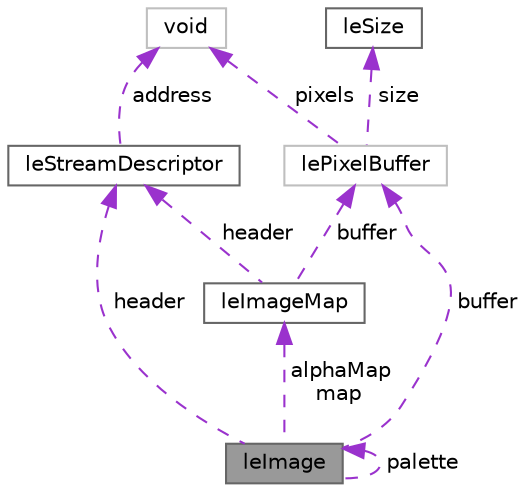 digraph "leImage"
{
 // INTERACTIVE_SVG=YES
 // LATEX_PDF_SIZE
  bgcolor="transparent";
  edge [fontname=Helvetica,fontsize=10,labelfontname=Helvetica,labelfontsize=10];
  node [fontname=Helvetica,fontsize=10,shape=box,height=0.2,width=0.4];
  Node1 [label="leImage",height=0.2,width=0.4,color="gray40", fillcolor="grey60", style="filled", fontcolor="black",tooltip=" "];
  Node2 -> Node1 [dir="back",color="darkorchid3",style="dashed",label=" header" ];
  Node2 [label="leStreamDescriptor",height=0.2,width=0.4,color="gray40", fillcolor="white", style="filled",URL="$structleStreamDescriptor.html",tooltip="This struct represents a stream descriptor."];
  Node3 -> Node2 [dir="back",color="darkorchid3",style="dashed",label=" address" ];
  Node3 [label="void",height=0.2,width=0.4,color="grey75", fillcolor="white", style="filled",tooltip=" "];
  Node4 -> Node1 [dir="back",color="darkorchid3",style="dashed",label=" buffer" ];
  Node4 [label="lePixelBuffer",height=0.2,width=0.4,color="grey75", fillcolor="white", style="filled",URL="$structlePixelBuffer.html",tooltip=" "];
  Node5 -> Node4 [dir="back",color="darkorchid3",style="dashed",label=" size" ];
  Node5 [label="leSize",height=0.2,width=0.4,color="gray40", fillcolor="white", style="filled",URL="$structleSize.html",tooltip="This structure is used represents the size of an item."];
  Node3 -> Node4 [dir="back",color="darkorchid3",style="dashed",label=" pixels" ];
  Node6 -> Node1 [dir="back",color="darkorchid3",style="dashed",label=" alphaMap\nmap" ];
  Node6 [label="leImageMap",height=0.2,width=0.4,color="gray40", fillcolor="white", style="filled",URL="$structleImageMap.html",tooltip="This struct represents an image map."];
  Node2 -> Node6 [dir="back",color="darkorchid3",style="dashed",label=" header" ];
  Node4 -> Node6 [dir="back",color="darkorchid3",style="dashed",label=" buffer" ];
  Node1 -> Node1 [dir="back",color="darkorchid3",style="dashed",label=" palette" ];
}
